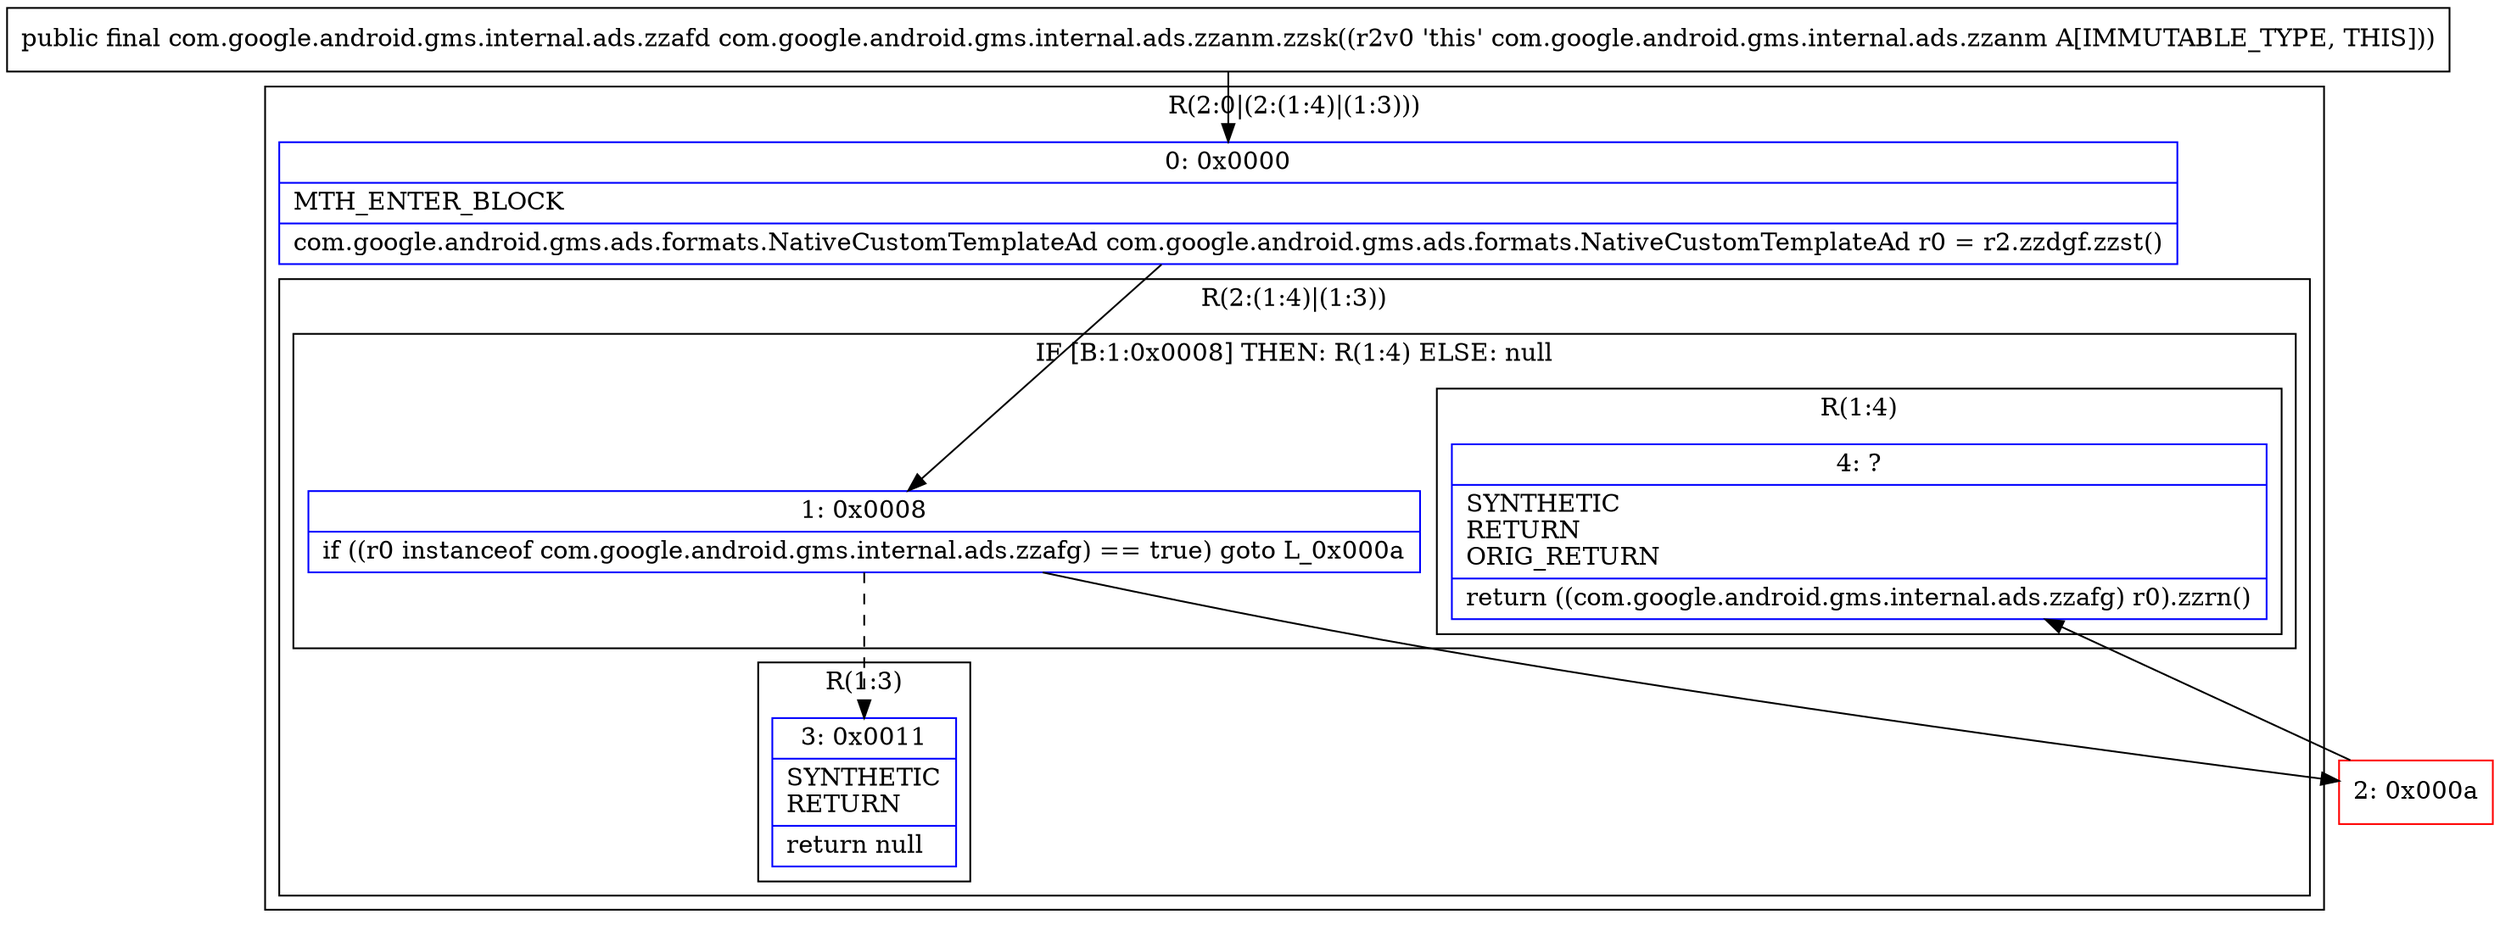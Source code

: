 digraph "CFG forcom.google.android.gms.internal.ads.zzanm.zzsk()Lcom\/google\/android\/gms\/internal\/ads\/zzafd;" {
subgraph cluster_Region_426978253 {
label = "R(2:0|(2:(1:4)|(1:3)))";
node [shape=record,color=blue];
Node_0 [shape=record,label="{0\:\ 0x0000|MTH_ENTER_BLOCK\l|com.google.android.gms.ads.formats.NativeCustomTemplateAd com.google.android.gms.ads.formats.NativeCustomTemplateAd r0 = r2.zzdgf.zzst()\l}"];
subgraph cluster_Region_1679178430 {
label = "R(2:(1:4)|(1:3))";
node [shape=record,color=blue];
subgraph cluster_IfRegion_1690191610 {
label = "IF [B:1:0x0008] THEN: R(1:4) ELSE: null";
node [shape=record,color=blue];
Node_1 [shape=record,label="{1\:\ 0x0008|if ((r0 instanceof com.google.android.gms.internal.ads.zzafg) == true) goto L_0x000a\l}"];
subgraph cluster_Region_619615155 {
label = "R(1:4)";
node [shape=record,color=blue];
Node_4 [shape=record,label="{4\:\ ?|SYNTHETIC\lRETURN\lORIG_RETURN\l|return ((com.google.android.gms.internal.ads.zzafg) r0).zzrn()\l}"];
}
}
subgraph cluster_Region_443324044 {
label = "R(1:3)";
node [shape=record,color=blue];
Node_3 [shape=record,label="{3\:\ 0x0011|SYNTHETIC\lRETURN\l|return null\l}"];
}
}
}
Node_2 [shape=record,color=red,label="{2\:\ 0x000a}"];
MethodNode[shape=record,label="{public final com.google.android.gms.internal.ads.zzafd com.google.android.gms.internal.ads.zzanm.zzsk((r2v0 'this' com.google.android.gms.internal.ads.zzanm A[IMMUTABLE_TYPE, THIS])) }"];
MethodNode -> Node_0;
Node_0 -> Node_1;
Node_1 -> Node_2;
Node_1 -> Node_3[style=dashed];
Node_2 -> Node_4;
}

